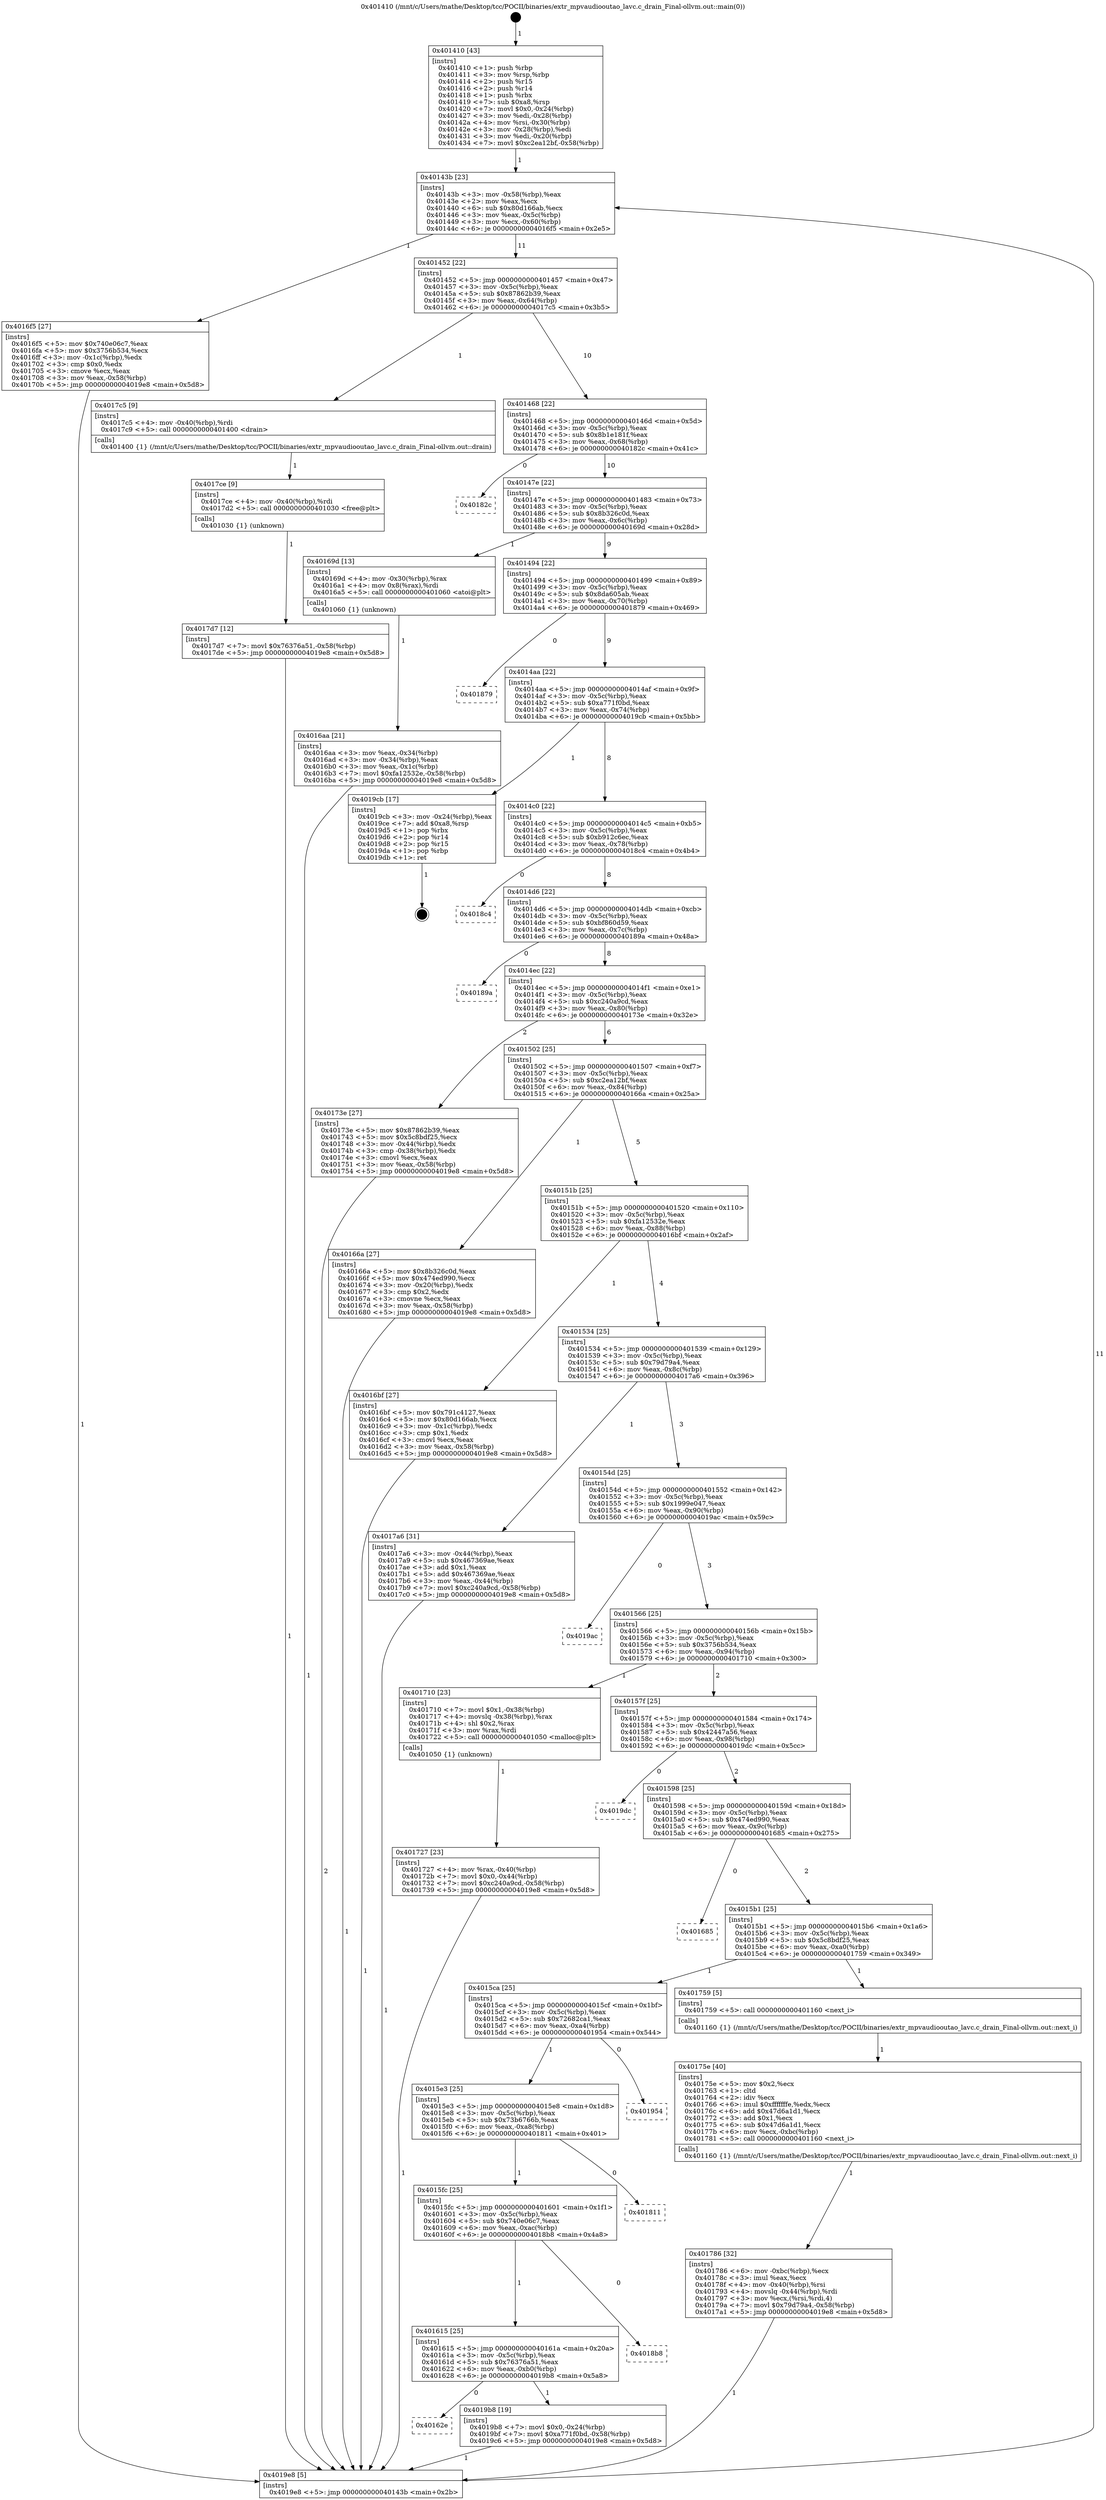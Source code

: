 digraph "0x401410" {
  label = "0x401410 (/mnt/c/Users/mathe/Desktop/tcc/POCII/binaries/extr_mpvaudiooutao_lavc.c_drain_Final-ollvm.out::main(0))"
  labelloc = "t"
  node[shape=record]

  Entry [label="",width=0.3,height=0.3,shape=circle,fillcolor=black,style=filled]
  "0x40143b" [label="{
     0x40143b [23]\l
     | [instrs]\l
     &nbsp;&nbsp;0x40143b \<+3\>: mov -0x58(%rbp),%eax\l
     &nbsp;&nbsp;0x40143e \<+2\>: mov %eax,%ecx\l
     &nbsp;&nbsp;0x401440 \<+6\>: sub $0x80d166ab,%ecx\l
     &nbsp;&nbsp;0x401446 \<+3\>: mov %eax,-0x5c(%rbp)\l
     &nbsp;&nbsp;0x401449 \<+3\>: mov %ecx,-0x60(%rbp)\l
     &nbsp;&nbsp;0x40144c \<+6\>: je 00000000004016f5 \<main+0x2e5\>\l
  }"]
  "0x4016f5" [label="{
     0x4016f5 [27]\l
     | [instrs]\l
     &nbsp;&nbsp;0x4016f5 \<+5\>: mov $0x740e06c7,%eax\l
     &nbsp;&nbsp;0x4016fa \<+5\>: mov $0x3756b534,%ecx\l
     &nbsp;&nbsp;0x4016ff \<+3\>: mov -0x1c(%rbp),%edx\l
     &nbsp;&nbsp;0x401702 \<+3\>: cmp $0x0,%edx\l
     &nbsp;&nbsp;0x401705 \<+3\>: cmove %ecx,%eax\l
     &nbsp;&nbsp;0x401708 \<+3\>: mov %eax,-0x58(%rbp)\l
     &nbsp;&nbsp;0x40170b \<+5\>: jmp 00000000004019e8 \<main+0x5d8\>\l
  }"]
  "0x401452" [label="{
     0x401452 [22]\l
     | [instrs]\l
     &nbsp;&nbsp;0x401452 \<+5\>: jmp 0000000000401457 \<main+0x47\>\l
     &nbsp;&nbsp;0x401457 \<+3\>: mov -0x5c(%rbp),%eax\l
     &nbsp;&nbsp;0x40145a \<+5\>: sub $0x87862b39,%eax\l
     &nbsp;&nbsp;0x40145f \<+3\>: mov %eax,-0x64(%rbp)\l
     &nbsp;&nbsp;0x401462 \<+6\>: je 00000000004017c5 \<main+0x3b5\>\l
  }"]
  Exit [label="",width=0.3,height=0.3,shape=circle,fillcolor=black,style=filled,peripheries=2]
  "0x4017c5" [label="{
     0x4017c5 [9]\l
     | [instrs]\l
     &nbsp;&nbsp;0x4017c5 \<+4\>: mov -0x40(%rbp),%rdi\l
     &nbsp;&nbsp;0x4017c9 \<+5\>: call 0000000000401400 \<drain\>\l
     | [calls]\l
     &nbsp;&nbsp;0x401400 \{1\} (/mnt/c/Users/mathe/Desktop/tcc/POCII/binaries/extr_mpvaudiooutao_lavc.c_drain_Final-ollvm.out::drain)\l
  }"]
  "0x401468" [label="{
     0x401468 [22]\l
     | [instrs]\l
     &nbsp;&nbsp;0x401468 \<+5\>: jmp 000000000040146d \<main+0x5d\>\l
     &nbsp;&nbsp;0x40146d \<+3\>: mov -0x5c(%rbp),%eax\l
     &nbsp;&nbsp;0x401470 \<+5\>: sub $0x8b1e181f,%eax\l
     &nbsp;&nbsp;0x401475 \<+3\>: mov %eax,-0x68(%rbp)\l
     &nbsp;&nbsp;0x401478 \<+6\>: je 000000000040182c \<main+0x41c\>\l
  }"]
  "0x40162e" [label="{
     0x40162e\l
  }", style=dashed]
  "0x40182c" [label="{
     0x40182c\l
  }", style=dashed]
  "0x40147e" [label="{
     0x40147e [22]\l
     | [instrs]\l
     &nbsp;&nbsp;0x40147e \<+5\>: jmp 0000000000401483 \<main+0x73\>\l
     &nbsp;&nbsp;0x401483 \<+3\>: mov -0x5c(%rbp),%eax\l
     &nbsp;&nbsp;0x401486 \<+5\>: sub $0x8b326c0d,%eax\l
     &nbsp;&nbsp;0x40148b \<+3\>: mov %eax,-0x6c(%rbp)\l
     &nbsp;&nbsp;0x40148e \<+6\>: je 000000000040169d \<main+0x28d\>\l
  }"]
  "0x4019b8" [label="{
     0x4019b8 [19]\l
     | [instrs]\l
     &nbsp;&nbsp;0x4019b8 \<+7\>: movl $0x0,-0x24(%rbp)\l
     &nbsp;&nbsp;0x4019bf \<+7\>: movl $0xa771f0bd,-0x58(%rbp)\l
     &nbsp;&nbsp;0x4019c6 \<+5\>: jmp 00000000004019e8 \<main+0x5d8\>\l
  }"]
  "0x40169d" [label="{
     0x40169d [13]\l
     | [instrs]\l
     &nbsp;&nbsp;0x40169d \<+4\>: mov -0x30(%rbp),%rax\l
     &nbsp;&nbsp;0x4016a1 \<+4\>: mov 0x8(%rax),%rdi\l
     &nbsp;&nbsp;0x4016a5 \<+5\>: call 0000000000401060 \<atoi@plt\>\l
     | [calls]\l
     &nbsp;&nbsp;0x401060 \{1\} (unknown)\l
  }"]
  "0x401494" [label="{
     0x401494 [22]\l
     | [instrs]\l
     &nbsp;&nbsp;0x401494 \<+5\>: jmp 0000000000401499 \<main+0x89\>\l
     &nbsp;&nbsp;0x401499 \<+3\>: mov -0x5c(%rbp),%eax\l
     &nbsp;&nbsp;0x40149c \<+5\>: sub $0x8da605ab,%eax\l
     &nbsp;&nbsp;0x4014a1 \<+3\>: mov %eax,-0x70(%rbp)\l
     &nbsp;&nbsp;0x4014a4 \<+6\>: je 0000000000401879 \<main+0x469\>\l
  }"]
  "0x401615" [label="{
     0x401615 [25]\l
     | [instrs]\l
     &nbsp;&nbsp;0x401615 \<+5\>: jmp 000000000040161a \<main+0x20a\>\l
     &nbsp;&nbsp;0x40161a \<+3\>: mov -0x5c(%rbp),%eax\l
     &nbsp;&nbsp;0x40161d \<+5\>: sub $0x76376a51,%eax\l
     &nbsp;&nbsp;0x401622 \<+6\>: mov %eax,-0xb0(%rbp)\l
     &nbsp;&nbsp;0x401628 \<+6\>: je 00000000004019b8 \<main+0x5a8\>\l
  }"]
  "0x401879" [label="{
     0x401879\l
  }", style=dashed]
  "0x4014aa" [label="{
     0x4014aa [22]\l
     | [instrs]\l
     &nbsp;&nbsp;0x4014aa \<+5\>: jmp 00000000004014af \<main+0x9f\>\l
     &nbsp;&nbsp;0x4014af \<+3\>: mov -0x5c(%rbp),%eax\l
     &nbsp;&nbsp;0x4014b2 \<+5\>: sub $0xa771f0bd,%eax\l
     &nbsp;&nbsp;0x4014b7 \<+3\>: mov %eax,-0x74(%rbp)\l
     &nbsp;&nbsp;0x4014ba \<+6\>: je 00000000004019cb \<main+0x5bb\>\l
  }"]
  "0x4018b8" [label="{
     0x4018b8\l
  }", style=dashed]
  "0x4019cb" [label="{
     0x4019cb [17]\l
     | [instrs]\l
     &nbsp;&nbsp;0x4019cb \<+3\>: mov -0x24(%rbp),%eax\l
     &nbsp;&nbsp;0x4019ce \<+7\>: add $0xa8,%rsp\l
     &nbsp;&nbsp;0x4019d5 \<+1\>: pop %rbx\l
     &nbsp;&nbsp;0x4019d6 \<+2\>: pop %r14\l
     &nbsp;&nbsp;0x4019d8 \<+2\>: pop %r15\l
     &nbsp;&nbsp;0x4019da \<+1\>: pop %rbp\l
     &nbsp;&nbsp;0x4019db \<+1\>: ret\l
  }"]
  "0x4014c0" [label="{
     0x4014c0 [22]\l
     | [instrs]\l
     &nbsp;&nbsp;0x4014c0 \<+5\>: jmp 00000000004014c5 \<main+0xb5\>\l
     &nbsp;&nbsp;0x4014c5 \<+3\>: mov -0x5c(%rbp),%eax\l
     &nbsp;&nbsp;0x4014c8 \<+5\>: sub $0xb912c6ec,%eax\l
     &nbsp;&nbsp;0x4014cd \<+3\>: mov %eax,-0x78(%rbp)\l
     &nbsp;&nbsp;0x4014d0 \<+6\>: je 00000000004018c4 \<main+0x4b4\>\l
  }"]
  "0x4015fc" [label="{
     0x4015fc [25]\l
     | [instrs]\l
     &nbsp;&nbsp;0x4015fc \<+5\>: jmp 0000000000401601 \<main+0x1f1\>\l
     &nbsp;&nbsp;0x401601 \<+3\>: mov -0x5c(%rbp),%eax\l
     &nbsp;&nbsp;0x401604 \<+5\>: sub $0x740e06c7,%eax\l
     &nbsp;&nbsp;0x401609 \<+6\>: mov %eax,-0xac(%rbp)\l
     &nbsp;&nbsp;0x40160f \<+6\>: je 00000000004018b8 \<main+0x4a8\>\l
  }"]
  "0x4018c4" [label="{
     0x4018c4\l
  }", style=dashed]
  "0x4014d6" [label="{
     0x4014d6 [22]\l
     | [instrs]\l
     &nbsp;&nbsp;0x4014d6 \<+5\>: jmp 00000000004014db \<main+0xcb\>\l
     &nbsp;&nbsp;0x4014db \<+3\>: mov -0x5c(%rbp),%eax\l
     &nbsp;&nbsp;0x4014de \<+5\>: sub $0xbf860d59,%eax\l
     &nbsp;&nbsp;0x4014e3 \<+3\>: mov %eax,-0x7c(%rbp)\l
     &nbsp;&nbsp;0x4014e6 \<+6\>: je 000000000040189a \<main+0x48a\>\l
  }"]
  "0x401811" [label="{
     0x401811\l
  }", style=dashed]
  "0x40189a" [label="{
     0x40189a\l
  }", style=dashed]
  "0x4014ec" [label="{
     0x4014ec [22]\l
     | [instrs]\l
     &nbsp;&nbsp;0x4014ec \<+5\>: jmp 00000000004014f1 \<main+0xe1\>\l
     &nbsp;&nbsp;0x4014f1 \<+3\>: mov -0x5c(%rbp),%eax\l
     &nbsp;&nbsp;0x4014f4 \<+5\>: sub $0xc240a9cd,%eax\l
     &nbsp;&nbsp;0x4014f9 \<+3\>: mov %eax,-0x80(%rbp)\l
     &nbsp;&nbsp;0x4014fc \<+6\>: je 000000000040173e \<main+0x32e\>\l
  }"]
  "0x4015e3" [label="{
     0x4015e3 [25]\l
     | [instrs]\l
     &nbsp;&nbsp;0x4015e3 \<+5\>: jmp 00000000004015e8 \<main+0x1d8\>\l
     &nbsp;&nbsp;0x4015e8 \<+3\>: mov -0x5c(%rbp),%eax\l
     &nbsp;&nbsp;0x4015eb \<+5\>: sub $0x73b6766b,%eax\l
     &nbsp;&nbsp;0x4015f0 \<+6\>: mov %eax,-0xa8(%rbp)\l
     &nbsp;&nbsp;0x4015f6 \<+6\>: je 0000000000401811 \<main+0x401\>\l
  }"]
  "0x40173e" [label="{
     0x40173e [27]\l
     | [instrs]\l
     &nbsp;&nbsp;0x40173e \<+5\>: mov $0x87862b39,%eax\l
     &nbsp;&nbsp;0x401743 \<+5\>: mov $0x5c8bdf25,%ecx\l
     &nbsp;&nbsp;0x401748 \<+3\>: mov -0x44(%rbp),%edx\l
     &nbsp;&nbsp;0x40174b \<+3\>: cmp -0x38(%rbp),%edx\l
     &nbsp;&nbsp;0x40174e \<+3\>: cmovl %ecx,%eax\l
     &nbsp;&nbsp;0x401751 \<+3\>: mov %eax,-0x58(%rbp)\l
     &nbsp;&nbsp;0x401754 \<+5\>: jmp 00000000004019e8 \<main+0x5d8\>\l
  }"]
  "0x401502" [label="{
     0x401502 [25]\l
     | [instrs]\l
     &nbsp;&nbsp;0x401502 \<+5\>: jmp 0000000000401507 \<main+0xf7\>\l
     &nbsp;&nbsp;0x401507 \<+3\>: mov -0x5c(%rbp),%eax\l
     &nbsp;&nbsp;0x40150a \<+5\>: sub $0xc2ea12bf,%eax\l
     &nbsp;&nbsp;0x40150f \<+6\>: mov %eax,-0x84(%rbp)\l
     &nbsp;&nbsp;0x401515 \<+6\>: je 000000000040166a \<main+0x25a\>\l
  }"]
  "0x401954" [label="{
     0x401954\l
  }", style=dashed]
  "0x40166a" [label="{
     0x40166a [27]\l
     | [instrs]\l
     &nbsp;&nbsp;0x40166a \<+5\>: mov $0x8b326c0d,%eax\l
     &nbsp;&nbsp;0x40166f \<+5\>: mov $0x474ed990,%ecx\l
     &nbsp;&nbsp;0x401674 \<+3\>: mov -0x20(%rbp),%edx\l
     &nbsp;&nbsp;0x401677 \<+3\>: cmp $0x2,%edx\l
     &nbsp;&nbsp;0x40167a \<+3\>: cmovne %ecx,%eax\l
     &nbsp;&nbsp;0x40167d \<+3\>: mov %eax,-0x58(%rbp)\l
     &nbsp;&nbsp;0x401680 \<+5\>: jmp 00000000004019e8 \<main+0x5d8\>\l
  }"]
  "0x40151b" [label="{
     0x40151b [25]\l
     | [instrs]\l
     &nbsp;&nbsp;0x40151b \<+5\>: jmp 0000000000401520 \<main+0x110\>\l
     &nbsp;&nbsp;0x401520 \<+3\>: mov -0x5c(%rbp),%eax\l
     &nbsp;&nbsp;0x401523 \<+5\>: sub $0xfa12532e,%eax\l
     &nbsp;&nbsp;0x401528 \<+6\>: mov %eax,-0x88(%rbp)\l
     &nbsp;&nbsp;0x40152e \<+6\>: je 00000000004016bf \<main+0x2af\>\l
  }"]
  "0x4019e8" [label="{
     0x4019e8 [5]\l
     | [instrs]\l
     &nbsp;&nbsp;0x4019e8 \<+5\>: jmp 000000000040143b \<main+0x2b\>\l
  }"]
  "0x401410" [label="{
     0x401410 [43]\l
     | [instrs]\l
     &nbsp;&nbsp;0x401410 \<+1\>: push %rbp\l
     &nbsp;&nbsp;0x401411 \<+3\>: mov %rsp,%rbp\l
     &nbsp;&nbsp;0x401414 \<+2\>: push %r15\l
     &nbsp;&nbsp;0x401416 \<+2\>: push %r14\l
     &nbsp;&nbsp;0x401418 \<+1\>: push %rbx\l
     &nbsp;&nbsp;0x401419 \<+7\>: sub $0xa8,%rsp\l
     &nbsp;&nbsp;0x401420 \<+7\>: movl $0x0,-0x24(%rbp)\l
     &nbsp;&nbsp;0x401427 \<+3\>: mov %edi,-0x28(%rbp)\l
     &nbsp;&nbsp;0x40142a \<+4\>: mov %rsi,-0x30(%rbp)\l
     &nbsp;&nbsp;0x40142e \<+3\>: mov -0x28(%rbp),%edi\l
     &nbsp;&nbsp;0x401431 \<+3\>: mov %edi,-0x20(%rbp)\l
     &nbsp;&nbsp;0x401434 \<+7\>: movl $0xc2ea12bf,-0x58(%rbp)\l
  }"]
  "0x4016aa" [label="{
     0x4016aa [21]\l
     | [instrs]\l
     &nbsp;&nbsp;0x4016aa \<+3\>: mov %eax,-0x34(%rbp)\l
     &nbsp;&nbsp;0x4016ad \<+3\>: mov -0x34(%rbp),%eax\l
     &nbsp;&nbsp;0x4016b0 \<+3\>: mov %eax,-0x1c(%rbp)\l
     &nbsp;&nbsp;0x4016b3 \<+7\>: movl $0xfa12532e,-0x58(%rbp)\l
     &nbsp;&nbsp;0x4016ba \<+5\>: jmp 00000000004019e8 \<main+0x5d8\>\l
  }"]
  "0x4017d7" [label="{
     0x4017d7 [12]\l
     | [instrs]\l
     &nbsp;&nbsp;0x4017d7 \<+7\>: movl $0x76376a51,-0x58(%rbp)\l
     &nbsp;&nbsp;0x4017de \<+5\>: jmp 00000000004019e8 \<main+0x5d8\>\l
  }"]
  "0x4016bf" [label="{
     0x4016bf [27]\l
     | [instrs]\l
     &nbsp;&nbsp;0x4016bf \<+5\>: mov $0x791c4127,%eax\l
     &nbsp;&nbsp;0x4016c4 \<+5\>: mov $0x80d166ab,%ecx\l
     &nbsp;&nbsp;0x4016c9 \<+3\>: mov -0x1c(%rbp),%edx\l
     &nbsp;&nbsp;0x4016cc \<+3\>: cmp $0x1,%edx\l
     &nbsp;&nbsp;0x4016cf \<+3\>: cmovl %ecx,%eax\l
     &nbsp;&nbsp;0x4016d2 \<+3\>: mov %eax,-0x58(%rbp)\l
     &nbsp;&nbsp;0x4016d5 \<+5\>: jmp 00000000004019e8 \<main+0x5d8\>\l
  }"]
  "0x401534" [label="{
     0x401534 [25]\l
     | [instrs]\l
     &nbsp;&nbsp;0x401534 \<+5\>: jmp 0000000000401539 \<main+0x129\>\l
     &nbsp;&nbsp;0x401539 \<+3\>: mov -0x5c(%rbp),%eax\l
     &nbsp;&nbsp;0x40153c \<+5\>: sub $0x79d79a4,%eax\l
     &nbsp;&nbsp;0x401541 \<+6\>: mov %eax,-0x8c(%rbp)\l
     &nbsp;&nbsp;0x401547 \<+6\>: je 00000000004017a6 \<main+0x396\>\l
  }"]
  "0x4017ce" [label="{
     0x4017ce [9]\l
     | [instrs]\l
     &nbsp;&nbsp;0x4017ce \<+4\>: mov -0x40(%rbp),%rdi\l
     &nbsp;&nbsp;0x4017d2 \<+5\>: call 0000000000401030 \<free@plt\>\l
     | [calls]\l
     &nbsp;&nbsp;0x401030 \{1\} (unknown)\l
  }"]
  "0x4017a6" [label="{
     0x4017a6 [31]\l
     | [instrs]\l
     &nbsp;&nbsp;0x4017a6 \<+3\>: mov -0x44(%rbp),%eax\l
     &nbsp;&nbsp;0x4017a9 \<+5\>: sub $0x467369ae,%eax\l
     &nbsp;&nbsp;0x4017ae \<+3\>: add $0x1,%eax\l
     &nbsp;&nbsp;0x4017b1 \<+5\>: add $0x467369ae,%eax\l
     &nbsp;&nbsp;0x4017b6 \<+3\>: mov %eax,-0x44(%rbp)\l
     &nbsp;&nbsp;0x4017b9 \<+7\>: movl $0xc240a9cd,-0x58(%rbp)\l
     &nbsp;&nbsp;0x4017c0 \<+5\>: jmp 00000000004019e8 \<main+0x5d8\>\l
  }"]
  "0x40154d" [label="{
     0x40154d [25]\l
     | [instrs]\l
     &nbsp;&nbsp;0x40154d \<+5\>: jmp 0000000000401552 \<main+0x142\>\l
     &nbsp;&nbsp;0x401552 \<+3\>: mov -0x5c(%rbp),%eax\l
     &nbsp;&nbsp;0x401555 \<+5\>: sub $0x1999e047,%eax\l
     &nbsp;&nbsp;0x40155a \<+6\>: mov %eax,-0x90(%rbp)\l
     &nbsp;&nbsp;0x401560 \<+6\>: je 00000000004019ac \<main+0x59c\>\l
  }"]
  "0x401786" [label="{
     0x401786 [32]\l
     | [instrs]\l
     &nbsp;&nbsp;0x401786 \<+6\>: mov -0xbc(%rbp),%ecx\l
     &nbsp;&nbsp;0x40178c \<+3\>: imul %eax,%ecx\l
     &nbsp;&nbsp;0x40178f \<+4\>: mov -0x40(%rbp),%rsi\l
     &nbsp;&nbsp;0x401793 \<+4\>: movslq -0x44(%rbp),%rdi\l
     &nbsp;&nbsp;0x401797 \<+3\>: mov %ecx,(%rsi,%rdi,4)\l
     &nbsp;&nbsp;0x40179a \<+7\>: movl $0x79d79a4,-0x58(%rbp)\l
     &nbsp;&nbsp;0x4017a1 \<+5\>: jmp 00000000004019e8 \<main+0x5d8\>\l
  }"]
  "0x4019ac" [label="{
     0x4019ac\l
  }", style=dashed]
  "0x401566" [label="{
     0x401566 [25]\l
     | [instrs]\l
     &nbsp;&nbsp;0x401566 \<+5\>: jmp 000000000040156b \<main+0x15b\>\l
     &nbsp;&nbsp;0x40156b \<+3\>: mov -0x5c(%rbp),%eax\l
     &nbsp;&nbsp;0x40156e \<+5\>: sub $0x3756b534,%eax\l
     &nbsp;&nbsp;0x401573 \<+6\>: mov %eax,-0x94(%rbp)\l
     &nbsp;&nbsp;0x401579 \<+6\>: je 0000000000401710 \<main+0x300\>\l
  }"]
  "0x40175e" [label="{
     0x40175e [40]\l
     | [instrs]\l
     &nbsp;&nbsp;0x40175e \<+5\>: mov $0x2,%ecx\l
     &nbsp;&nbsp;0x401763 \<+1\>: cltd\l
     &nbsp;&nbsp;0x401764 \<+2\>: idiv %ecx\l
     &nbsp;&nbsp;0x401766 \<+6\>: imul $0xfffffffe,%edx,%ecx\l
     &nbsp;&nbsp;0x40176c \<+6\>: add $0x47d6a1d1,%ecx\l
     &nbsp;&nbsp;0x401772 \<+3\>: add $0x1,%ecx\l
     &nbsp;&nbsp;0x401775 \<+6\>: sub $0x47d6a1d1,%ecx\l
     &nbsp;&nbsp;0x40177b \<+6\>: mov %ecx,-0xbc(%rbp)\l
     &nbsp;&nbsp;0x401781 \<+5\>: call 0000000000401160 \<next_i\>\l
     | [calls]\l
     &nbsp;&nbsp;0x401160 \{1\} (/mnt/c/Users/mathe/Desktop/tcc/POCII/binaries/extr_mpvaudiooutao_lavc.c_drain_Final-ollvm.out::next_i)\l
  }"]
  "0x401710" [label="{
     0x401710 [23]\l
     | [instrs]\l
     &nbsp;&nbsp;0x401710 \<+7\>: movl $0x1,-0x38(%rbp)\l
     &nbsp;&nbsp;0x401717 \<+4\>: movslq -0x38(%rbp),%rax\l
     &nbsp;&nbsp;0x40171b \<+4\>: shl $0x2,%rax\l
     &nbsp;&nbsp;0x40171f \<+3\>: mov %rax,%rdi\l
     &nbsp;&nbsp;0x401722 \<+5\>: call 0000000000401050 \<malloc@plt\>\l
     | [calls]\l
     &nbsp;&nbsp;0x401050 \{1\} (unknown)\l
  }"]
  "0x40157f" [label="{
     0x40157f [25]\l
     | [instrs]\l
     &nbsp;&nbsp;0x40157f \<+5\>: jmp 0000000000401584 \<main+0x174\>\l
     &nbsp;&nbsp;0x401584 \<+3\>: mov -0x5c(%rbp),%eax\l
     &nbsp;&nbsp;0x401587 \<+5\>: sub $0x42447a56,%eax\l
     &nbsp;&nbsp;0x40158c \<+6\>: mov %eax,-0x98(%rbp)\l
     &nbsp;&nbsp;0x401592 \<+6\>: je 00000000004019dc \<main+0x5cc\>\l
  }"]
  "0x401727" [label="{
     0x401727 [23]\l
     | [instrs]\l
     &nbsp;&nbsp;0x401727 \<+4\>: mov %rax,-0x40(%rbp)\l
     &nbsp;&nbsp;0x40172b \<+7\>: movl $0x0,-0x44(%rbp)\l
     &nbsp;&nbsp;0x401732 \<+7\>: movl $0xc240a9cd,-0x58(%rbp)\l
     &nbsp;&nbsp;0x401739 \<+5\>: jmp 00000000004019e8 \<main+0x5d8\>\l
  }"]
  "0x4015ca" [label="{
     0x4015ca [25]\l
     | [instrs]\l
     &nbsp;&nbsp;0x4015ca \<+5\>: jmp 00000000004015cf \<main+0x1bf\>\l
     &nbsp;&nbsp;0x4015cf \<+3\>: mov -0x5c(%rbp),%eax\l
     &nbsp;&nbsp;0x4015d2 \<+5\>: sub $0x72682ca1,%eax\l
     &nbsp;&nbsp;0x4015d7 \<+6\>: mov %eax,-0xa4(%rbp)\l
     &nbsp;&nbsp;0x4015dd \<+6\>: je 0000000000401954 \<main+0x544\>\l
  }"]
  "0x4019dc" [label="{
     0x4019dc\l
  }", style=dashed]
  "0x401598" [label="{
     0x401598 [25]\l
     | [instrs]\l
     &nbsp;&nbsp;0x401598 \<+5\>: jmp 000000000040159d \<main+0x18d\>\l
     &nbsp;&nbsp;0x40159d \<+3\>: mov -0x5c(%rbp),%eax\l
     &nbsp;&nbsp;0x4015a0 \<+5\>: sub $0x474ed990,%eax\l
     &nbsp;&nbsp;0x4015a5 \<+6\>: mov %eax,-0x9c(%rbp)\l
     &nbsp;&nbsp;0x4015ab \<+6\>: je 0000000000401685 \<main+0x275\>\l
  }"]
  "0x401759" [label="{
     0x401759 [5]\l
     | [instrs]\l
     &nbsp;&nbsp;0x401759 \<+5\>: call 0000000000401160 \<next_i\>\l
     | [calls]\l
     &nbsp;&nbsp;0x401160 \{1\} (/mnt/c/Users/mathe/Desktop/tcc/POCII/binaries/extr_mpvaudiooutao_lavc.c_drain_Final-ollvm.out::next_i)\l
  }"]
  "0x401685" [label="{
     0x401685\l
  }", style=dashed]
  "0x4015b1" [label="{
     0x4015b1 [25]\l
     | [instrs]\l
     &nbsp;&nbsp;0x4015b1 \<+5\>: jmp 00000000004015b6 \<main+0x1a6\>\l
     &nbsp;&nbsp;0x4015b6 \<+3\>: mov -0x5c(%rbp),%eax\l
     &nbsp;&nbsp;0x4015b9 \<+5\>: sub $0x5c8bdf25,%eax\l
     &nbsp;&nbsp;0x4015be \<+6\>: mov %eax,-0xa0(%rbp)\l
     &nbsp;&nbsp;0x4015c4 \<+6\>: je 0000000000401759 \<main+0x349\>\l
  }"]
  Entry -> "0x401410" [label=" 1"]
  "0x40143b" -> "0x4016f5" [label=" 1"]
  "0x40143b" -> "0x401452" [label=" 11"]
  "0x4019cb" -> Exit [label=" 1"]
  "0x401452" -> "0x4017c5" [label=" 1"]
  "0x401452" -> "0x401468" [label=" 10"]
  "0x4019b8" -> "0x4019e8" [label=" 1"]
  "0x401468" -> "0x40182c" [label=" 0"]
  "0x401468" -> "0x40147e" [label=" 10"]
  "0x401615" -> "0x40162e" [label=" 0"]
  "0x40147e" -> "0x40169d" [label=" 1"]
  "0x40147e" -> "0x401494" [label=" 9"]
  "0x401615" -> "0x4019b8" [label=" 1"]
  "0x401494" -> "0x401879" [label=" 0"]
  "0x401494" -> "0x4014aa" [label=" 9"]
  "0x4015fc" -> "0x401615" [label=" 1"]
  "0x4014aa" -> "0x4019cb" [label=" 1"]
  "0x4014aa" -> "0x4014c0" [label=" 8"]
  "0x4015fc" -> "0x4018b8" [label=" 0"]
  "0x4014c0" -> "0x4018c4" [label=" 0"]
  "0x4014c0" -> "0x4014d6" [label=" 8"]
  "0x4015e3" -> "0x4015fc" [label=" 1"]
  "0x4014d6" -> "0x40189a" [label=" 0"]
  "0x4014d6" -> "0x4014ec" [label=" 8"]
  "0x4015e3" -> "0x401811" [label=" 0"]
  "0x4014ec" -> "0x40173e" [label=" 2"]
  "0x4014ec" -> "0x401502" [label=" 6"]
  "0x4015ca" -> "0x4015e3" [label=" 1"]
  "0x401502" -> "0x40166a" [label=" 1"]
  "0x401502" -> "0x40151b" [label=" 5"]
  "0x40166a" -> "0x4019e8" [label=" 1"]
  "0x401410" -> "0x40143b" [label=" 1"]
  "0x4019e8" -> "0x40143b" [label=" 11"]
  "0x40169d" -> "0x4016aa" [label=" 1"]
  "0x4016aa" -> "0x4019e8" [label=" 1"]
  "0x4015ca" -> "0x401954" [label=" 0"]
  "0x40151b" -> "0x4016bf" [label=" 1"]
  "0x40151b" -> "0x401534" [label=" 4"]
  "0x4016bf" -> "0x4019e8" [label=" 1"]
  "0x4016f5" -> "0x4019e8" [label=" 1"]
  "0x4017d7" -> "0x4019e8" [label=" 1"]
  "0x401534" -> "0x4017a6" [label=" 1"]
  "0x401534" -> "0x40154d" [label=" 3"]
  "0x4017ce" -> "0x4017d7" [label=" 1"]
  "0x40154d" -> "0x4019ac" [label=" 0"]
  "0x40154d" -> "0x401566" [label=" 3"]
  "0x4017c5" -> "0x4017ce" [label=" 1"]
  "0x401566" -> "0x401710" [label=" 1"]
  "0x401566" -> "0x40157f" [label=" 2"]
  "0x401710" -> "0x401727" [label=" 1"]
  "0x401727" -> "0x4019e8" [label=" 1"]
  "0x40173e" -> "0x4019e8" [label=" 2"]
  "0x4017a6" -> "0x4019e8" [label=" 1"]
  "0x40157f" -> "0x4019dc" [label=" 0"]
  "0x40157f" -> "0x401598" [label=" 2"]
  "0x401786" -> "0x4019e8" [label=" 1"]
  "0x401598" -> "0x401685" [label=" 0"]
  "0x401598" -> "0x4015b1" [label=" 2"]
  "0x40175e" -> "0x401786" [label=" 1"]
  "0x4015b1" -> "0x401759" [label=" 1"]
  "0x4015b1" -> "0x4015ca" [label=" 1"]
  "0x401759" -> "0x40175e" [label=" 1"]
}
